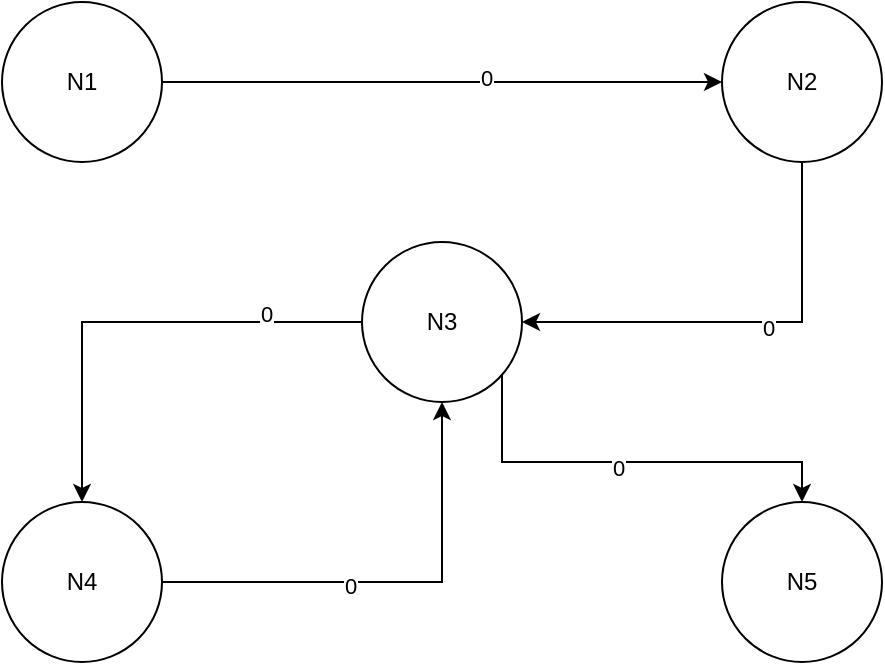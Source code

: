 <mxfile version="21.3.3" type="device">
  <diagram name="Page-1" id="bPjZ9xcKArm-dC0nSAHQ">
    <mxGraphModel dx="1290" dy="651" grid="1" gridSize="10" guides="1" tooltips="1" connect="1" arrows="1" fold="1" page="1" pageScale="1" pageWidth="827" pageHeight="1169" math="0" shadow="0">
      <root>
        <mxCell id="0" />
        <mxCell id="1" parent="0" />
        <mxCell id="m9x-pHLQ3kmvbm4poezj-6" style="edgeStyle=orthogonalEdgeStyle;rounded=0;orthogonalLoop=1;jettySize=auto;html=1;entryX=0;entryY=0.5;entryDx=0;entryDy=0;" edge="1" parent="1" source="m9x-pHLQ3kmvbm4poezj-1" target="m9x-pHLQ3kmvbm4poezj-5">
          <mxGeometry relative="1" as="geometry" />
        </mxCell>
        <mxCell id="m9x-pHLQ3kmvbm4poezj-7" value="0" style="edgeLabel;html=1;align=center;verticalAlign=middle;resizable=0;points=[];" vertex="1" connectable="0" parent="m9x-pHLQ3kmvbm4poezj-6">
          <mxGeometry x="0.157" y="2" relative="1" as="geometry">
            <mxPoint as="offset" />
          </mxGeometry>
        </mxCell>
        <mxCell id="m9x-pHLQ3kmvbm4poezj-1" value="N1" style="ellipse;whiteSpace=wrap;html=1;aspect=fixed;" vertex="1" parent="1">
          <mxGeometry x="60" y="70" width="80" height="80" as="geometry" />
        </mxCell>
        <mxCell id="m9x-pHLQ3kmvbm4poezj-2" value="N5" style="ellipse;whiteSpace=wrap;html=1;aspect=fixed;" vertex="1" parent="1">
          <mxGeometry x="420" y="320" width="80" height="80" as="geometry" />
        </mxCell>
        <mxCell id="m9x-pHLQ3kmvbm4poezj-12" style="edgeStyle=orthogonalEdgeStyle;rounded=0;orthogonalLoop=1;jettySize=auto;html=1;entryX=0.5;entryY=1;entryDx=0;entryDy=0;" edge="1" parent="1" source="m9x-pHLQ3kmvbm4poezj-3" target="m9x-pHLQ3kmvbm4poezj-4">
          <mxGeometry relative="1" as="geometry" />
        </mxCell>
        <mxCell id="m9x-pHLQ3kmvbm4poezj-14" value="0" style="edgeLabel;html=1;align=center;verticalAlign=middle;resizable=0;points=[];" vertex="1" connectable="0" parent="m9x-pHLQ3kmvbm4poezj-12">
          <mxGeometry x="-0.183" y="-2" relative="1" as="geometry">
            <mxPoint as="offset" />
          </mxGeometry>
        </mxCell>
        <mxCell id="m9x-pHLQ3kmvbm4poezj-3" value="N4" style="ellipse;whiteSpace=wrap;html=1;aspect=fixed;" vertex="1" parent="1">
          <mxGeometry x="60" y="320" width="80" height="80" as="geometry" />
        </mxCell>
        <mxCell id="m9x-pHLQ3kmvbm4poezj-10" style="edgeStyle=orthogonalEdgeStyle;rounded=0;orthogonalLoop=1;jettySize=auto;html=1;entryX=0.5;entryY=0;entryDx=0;entryDy=0;" edge="1" parent="1" source="m9x-pHLQ3kmvbm4poezj-4" target="m9x-pHLQ3kmvbm4poezj-3">
          <mxGeometry relative="1" as="geometry" />
        </mxCell>
        <mxCell id="m9x-pHLQ3kmvbm4poezj-13" value="0" style="edgeLabel;html=1;align=center;verticalAlign=middle;resizable=0;points=[];" vertex="1" connectable="0" parent="m9x-pHLQ3kmvbm4poezj-10">
          <mxGeometry x="-0.583" y="-4" relative="1" as="geometry">
            <mxPoint as="offset" />
          </mxGeometry>
        </mxCell>
        <mxCell id="m9x-pHLQ3kmvbm4poezj-11" style="edgeStyle=orthogonalEdgeStyle;rounded=0;orthogonalLoop=1;jettySize=auto;html=1;entryX=0.5;entryY=0;entryDx=0;entryDy=0;" edge="1" parent="1" source="m9x-pHLQ3kmvbm4poezj-4" target="m9x-pHLQ3kmvbm4poezj-2">
          <mxGeometry relative="1" as="geometry">
            <Array as="points">
              <mxPoint x="310" y="300" />
              <mxPoint x="460" y="300" />
            </Array>
          </mxGeometry>
        </mxCell>
        <mxCell id="m9x-pHLQ3kmvbm4poezj-15" value="0" style="edgeLabel;html=1;align=center;verticalAlign=middle;resizable=0;points=[];" vertex="1" connectable="0" parent="m9x-pHLQ3kmvbm4poezj-11">
          <mxGeometry x="-0.049" y="-3" relative="1" as="geometry">
            <mxPoint as="offset" />
          </mxGeometry>
        </mxCell>
        <mxCell id="m9x-pHLQ3kmvbm4poezj-4" value="N3" style="ellipse;whiteSpace=wrap;html=1;aspect=fixed;" vertex="1" parent="1">
          <mxGeometry x="240" y="190" width="80" height="80" as="geometry" />
        </mxCell>
        <mxCell id="m9x-pHLQ3kmvbm4poezj-8" style="edgeStyle=orthogonalEdgeStyle;rounded=0;orthogonalLoop=1;jettySize=auto;html=1;entryX=1;entryY=0.5;entryDx=0;entryDy=0;" edge="1" parent="1" source="m9x-pHLQ3kmvbm4poezj-5" target="m9x-pHLQ3kmvbm4poezj-4">
          <mxGeometry relative="1" as="geometry">
            <Array as="points">
              <mxPoint x="460" y="230" />
            </Array>
          </mxGeometry>
        </mxCell>
        <mxCell id="m9x-pHLQ3kmvbm4poezj-9" value="0" style="edgeLabel;html=1;align=center;verticalAlign=middle;resizable=0;points=[];" vertex="1" connectable="0" parent="m9x-pHLQ3kmvbm4poezj-8">
          <mxGeometry x="-0.118" y="3" relative="1" as="geometry">
            <mxPoint as="offset" />
          </mxGeometry>
        </mxCell>
        <mxCell id="m9x-pHLQ3kmvbm4poezj-5" value="N2" style="ellipse;whiteSpace=wrap;html=1;aspect=fixed;" vertex="1" parent="1">
          <mxGeometry x="420" y="70" width="80" height="80" as="geometry" />
        </mxCell>
      </root>
    </mxGraphModel>
  </diagram>
</mxfile>
